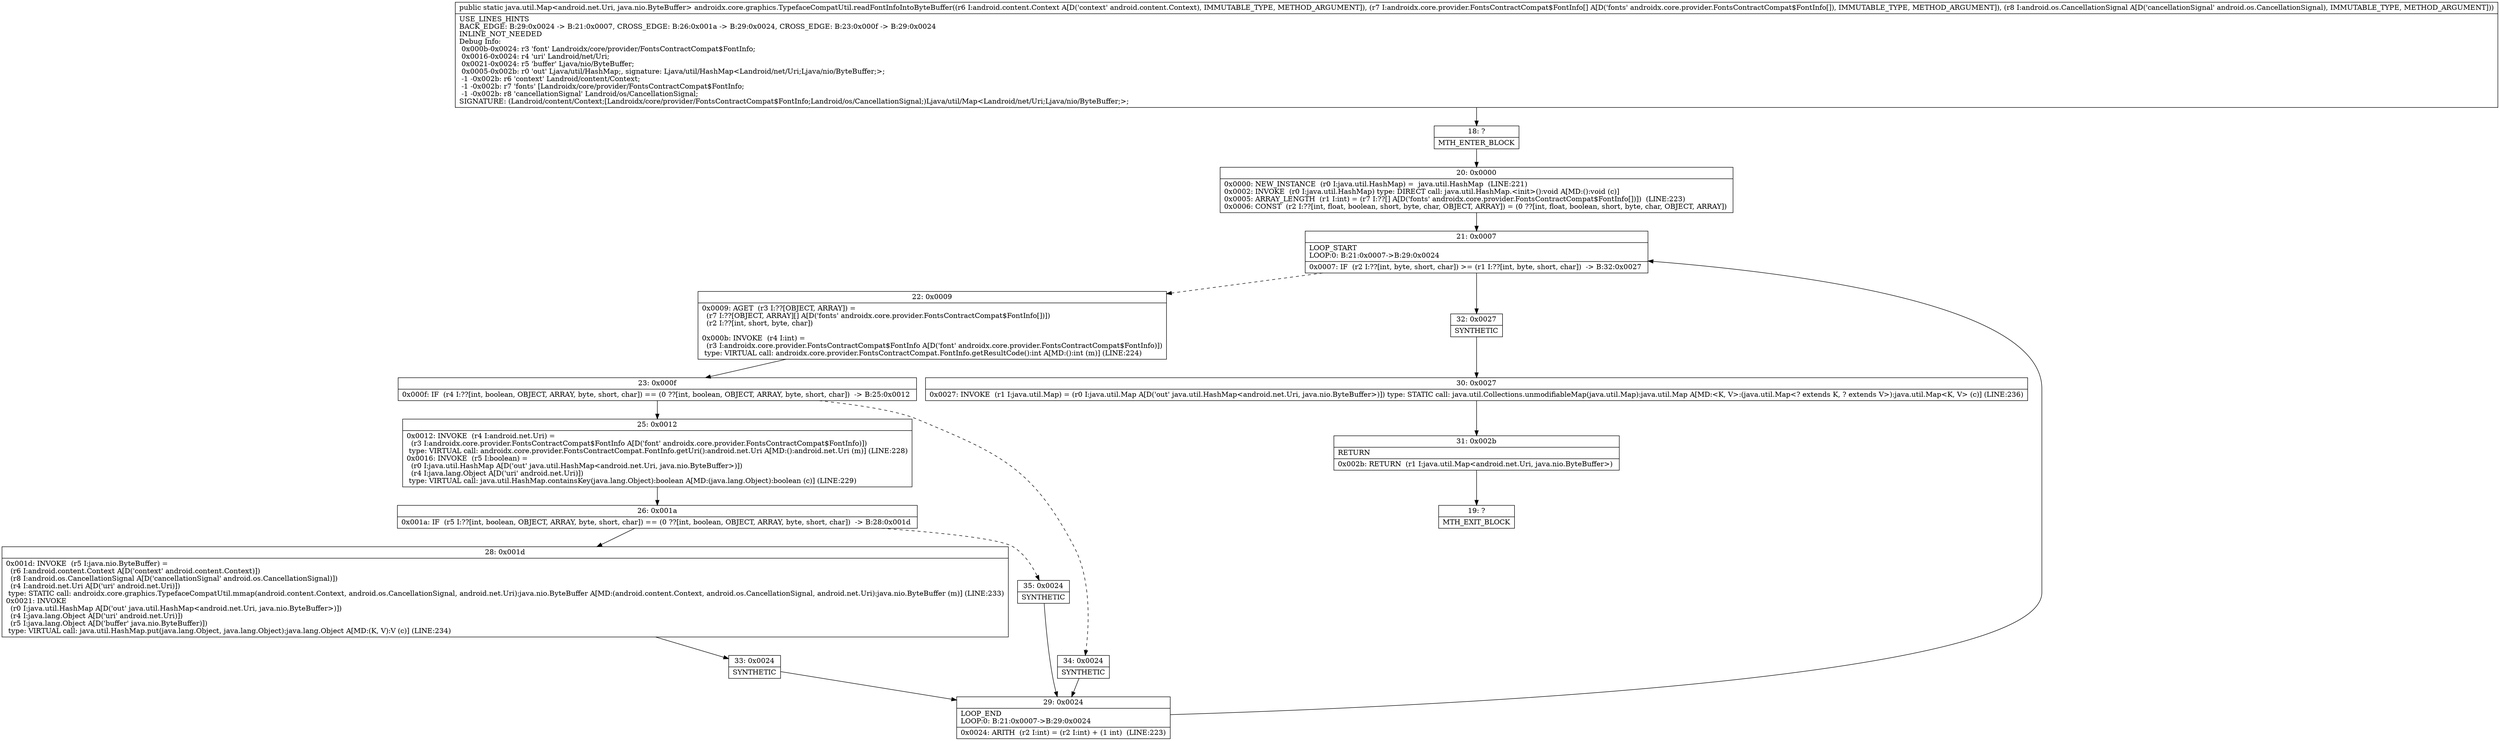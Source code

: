 digraph "CFG forandroidx.core.graphics.TypefaceCompatUtil.readFontInfoIntoByteBuffer(Landroid\/content\/Context;[Landroidx\/core\/provider\/FontsContractCompat$FontInfo;Landroid\/os\/CancellationSignal;)Ljava\/util\/Map;" {
Node_18 [shape=record,label="{18\:\ ?|MTH_ENTER_BLOCK\l}"];
Node_20 [shape=record,label="{20\:\ 0x0000|0x0000: NEW_INSTANCE  (r0 I:java.util.HashMap) =  java.util.HashMap  (LINE:221)\l0x0002: INVOKE  (r0 I:java.util.HashMap) type: DIRECT call: java.util.HashMap.\<init\>():void A[MD:():void (c)]\l0x0005: ARRAY_LENGTH  (r1 I:int) = (r7 I:??[] A[D('fonts' androidx.core.provider.FontsContractCompat$FontInfo[])])  (LINE:223)\l0x0006: CONST  (r2 I:??[int, float, boolean, short, byte, char, OBJECT, ARRAY]) = (0 ??[int, float, boolean, short, byte, char, OBJECT, ARRAY]) \l}"];
Node_21 [shape=record,label="{21\:\ 0x0007|LOOP_START\lLOOP:0: B:21:0x0007\-\>B:29:0x0024\l|0x0007: IF  (r2 I:??[int, byte, short, char]) \>= (r1 I:??[int, byte, short, char])  \-\> B:32:0x0027 \l}"];
Node_22 [shape=record,label="{22\:\ 0x0009|0x0009: AGET  (r3 I:??[OBJECT, ARRAY]) = \l  (r7 I:??[OBJECT, ARRAY][] A[D('fonts' androidx.core.provider.FontsContractCompat$FontInfo[])])\l  (r2 I:??[int, short, byte, char])\l \l0x000b: INVOKE  (r4 I:int) = \l  (r3 I:androidx.core.provider.FontsContractCompat$FontInfo A[D('font' androidx.core.provider.FontsContractCompat$FontInfo)])\l type: VIRTUAL call: androidx.core.provider.FontsContractCompat.FontInfo.getResultCode():int A[MD:():int (m)] (LINE:224)\l}"];
Node_23 [shape=record,label="{23\:\ 0x000f|0x000f: IF  (r4 I:??[int, boolean, OBJECT, ARRAY, byte, short, char]) == (0 ??[int, boolean, OBJECT, ARRAY, byte, short, char])  \-\> B:25:0x0012 \l}"];
Node_25 [shape=record,label="{25\:\ 0x0012|0x0012: INVOKE  (r4 I:android.net.Uri) = \l  (r3 I:androidx.core.provider.FontsContractCompat$FontInfo A[D('font' androidx.core.provider.FontsContractCompat$FontInfo)])\l type: VIRTUAL call: androidx.core.provider.FontsContractCompat.FontInfo.getUri():android.net.Uri A[MD:():android.net.Uri (m)] (LINE:228)\l0x0016: INVOKE  (r5 I:boolean) = \l  (r0 I:java.util.HashMap A[D('out' java.util.HashMap\<android.net.Uri, java.nio.ByteBuffer\>)])\l  (r4 I:java.lang.Object A[D('uri' android.net.Uri)])\l type: VIRTUAL call: java.util.HashMap.containsKey(java.lang.Object):boolean A[MD:(java.lang.Object):boolean (c)] (LINE:229)\l}"];
Node_26 [shape=record,label="{26\:\ 0x001a|0x001a: IF  (r5 I:??[int, boolean, OBJECT, ARRAY, byte, short, char]) == (0 ??[int, boolean, OBJECT, ARRAY, byte, short, char])  \-\> B:28:0x001d \l}"];
Node_28 [shape=record,label="{28\:\ 0x001d|0x001d: INVOKE  (r5 I:java.nio.ByteBuffer) = \l  (r6 I:android.content.Context A[D('context' android.content.Context)])\l  (r8 I:android.os.CancellationSignal A[D('cancellationSignal' android.os.CancellationSignal)])\l  (r4 I:android.net.Uri A[D('uri' android.net.Uri)])\l type: STATIC call: androidx.core.graphics.TypefaceCompatUtil.mmap(android.content.Context, android.os.CancellationSignal, android.net.Uri):java.nio.ByteBuffer A[MD:(android.content.Context, android.os.CancellationSignal, android.net.Uri):java.nio.ByteBuffer (m)] (LINE:233)\l0x0021: INVOKE  \l  (r0 I:java.util.HashMap A[D('out' java.util.HashMap\<android.net.Uri, java.nio.ByteBuffer\>)])\l  (r4 I:java.lang.Object A[D('uri' android.net.Uri)])\l  (r5 I:java.lang.Object A[D('buffer' java.nio.ByteBuffer)])\l type: VIRTUAL call: java.util.HashMap.put(java.lang.Object, java.lang.Object):java.lang.Object A[MD:(K, V):V (c)] (LINE:234)\l}"];
Node_33 [shape=record,label="{33\:\ 0x0024|SYNTHETIC\l}"];
Node_29 [shape=record,label="{29\:\ 0x0024|LOOP_END\lLOOP:0: B:21:0x0007\-\>B:29:0x0024\l|0x0024: ARITH  (r2 I:int) = (r2 I:int) + (1 int)  (LINE:223)\l}"];
Node_35 [shape=record,label="{35\:\ 0x0024|SYNTHETIC\l}"];
Node_34 [shape=record,label="{34\:\ 0x0024|SYNTHETIC\l}"];
Node_32 [shape=record,label="{32\:\ 0x0027|SYNTHETIC\l}"];
Node_30 [shape=record,label="{30\:\ 0x0027|0x0027: INVOKE  (r1 I:java.util.Map) = (r0 I:java.util.Map A[D('out' java.util.HashMap\<android.net.Uri, java.nio.ByteBuffer\>)]) type: STATIC call: java.util.Collections.unmodifiableMap(java.util.Map):java.util.Map A[MD:\<K, V\>:(java.util.Map\<? extends K, ? extends V\>):java.util.Map\<K, V\> (c)] (LINE:236)\l}"];
Node_31 [shape=record,label="{31\:\ 0x002b|RETURN\l|0x002b: RETURN  (r1 I:java.util.Map\<android.net.Uri, java.nio.ByteBuffer\>) \l}"];
Node_19 [shape=record,label="{19\:\ ?|MTH_EXIT_BLOCK\l}"];
MethodNode[shape=record,label="{public static java.util.Map\<android.net.Uri, java.nio.ByteBuffer\> androidx.core.graphics.TypefaceCompatUtil.readFontInfoIntoByteBuffer((r6 I:android.content.Context A[D('context' android.content.Context), IMMUTABLE_TYPE, METHOD_ARGUMENT]), (r7 I:androidx.core.provider.FontsContractCompat$FontInfo[] A[D('fonts' androidx.core.provider.FontsContractCompat$FontInfo[]), IMMUTABLE_TYPE, METHOD_ARGUMENT]), (r8 I:android.os.CancellationSignal A[D('cancellationSignal' android.os.CancellationSignal), IMMUTABLE_TYPE, METHOD_ARGUMENT]))  | USE_LINES_HINTS\lBACK_EDGE: B:29:0x0024 \-\> B:21:0x0007, CROSS_EDGE: B:26:0x001a \-\> B:29:0x0024, CROSS_EDGE: B:23:0x000f \-\> B:29:0x0024\lINLINE_NOT_NEEDED\lDebug Info:\l  0x000b\-0x0024: r3 'font' Landroidx\/core\/provider\/FontsContractCompat$FontInfo;\l  0x0016\-0x0024: r4 'uri' Landroid\/net\/Uri;\l  0x0021\-0x0024: r5 'buffer' Ljava\/nio\/ByteBuffer;\l  0x0005\-0x002b: r0 'out' Ljava\/util\/HashMap;, signature: Ljava\/util\/HashMap\<Landroid\/net\/Uri;Ljava\/nio\/ByteBuffer;\>;\l  \-1 \-0x002b: r6 'context' Landroid\/content\/Context;\l  \-1 \-0x002b: r7 'fonts' [Landroidx\/core\/provider\/FontsContractCompat$FontInfo;\l  \-1 \-0x002b: r8 'cancellationSignal' Landroid\/os\/CancellationSignal;\lSIGNATURE: (Landroid\/content\/Context;[Landroidx\/core\/provider\/FontsContractCompat$FontInfo;Landroid\/os\/CancellationSignal;)Ljava\/util\/Map\<Landroid\/net\/Uri;Ljava\/nio\/ByteBuffer;\>;\l}"];
MethodNode -> Node_18;Node_18 -> Node_20;
Node_20 -> Node_21;
Node_21 -> Node_22[style=dashed];
Node_21 -> Node_32;
Node_22 -> Node_23;
Node_23 -> Node_25;
Node_23 -> Node_34[style=dashed];
Node_25 -> Node_26;
Node_26 -> Node_28;
Node_26 -> Node_35[style=dashed];
Node_28 -> Node_33;
Node_33 -> Node_29;
Node_29 -> Node_21;
Node_35 -> Node_29;
Node_34 -> Node_29;
Node_32 -> Node_30;
Node_30 -> Node_31;
Node_31 -> Node_19;
}

